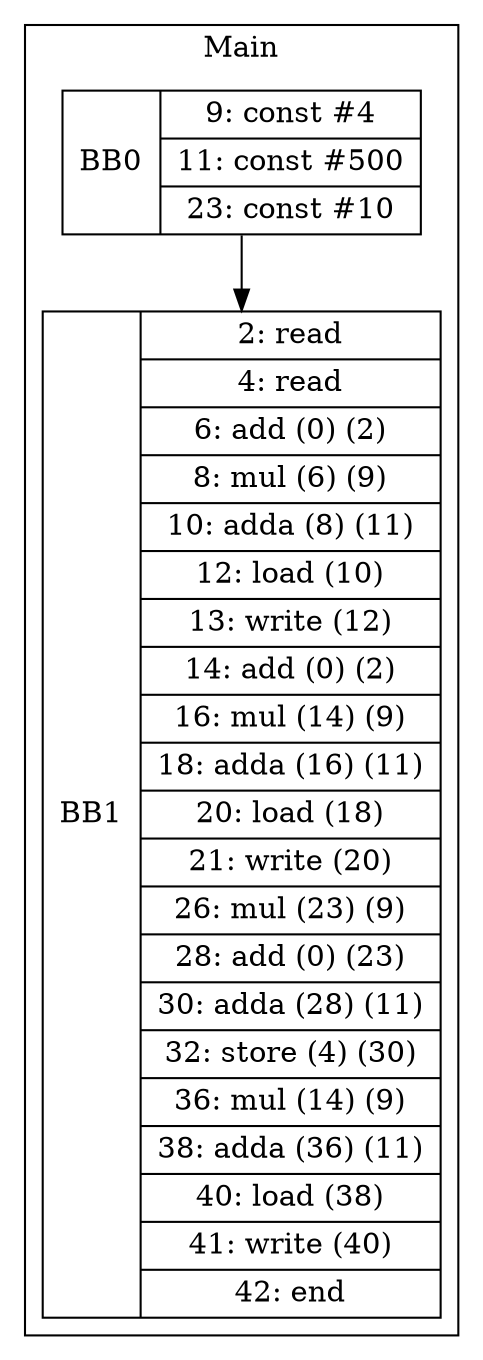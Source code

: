 digraph G {
node [shape=record];
subgraph cluster_main{
label = "Main";
BB0 [shape=record, label="<b>BB0|{9: const #4|11: const #500|23: const #10}"];
BB1 [shape=record, label="<b>BB1|{2: read|4: read|6: add (0) (2)|8: mul (6) (9)|10: adda (8) (11)|12: load (10)|13: write (12)|14: add (0) (2)|16: mul (14) (9)|18: adda (16) (11)|20: load (18)|21: write (20)|26: mul (23) (9)|28: add (0) (23)|30: adda (28) (11)|32: store (4) (30)|36: mul (14) (9)|38: adda (36) (11)|40: load (38)|41: write (40)|42: end}"];
}
BB0:s -> BB1:n ;
}

